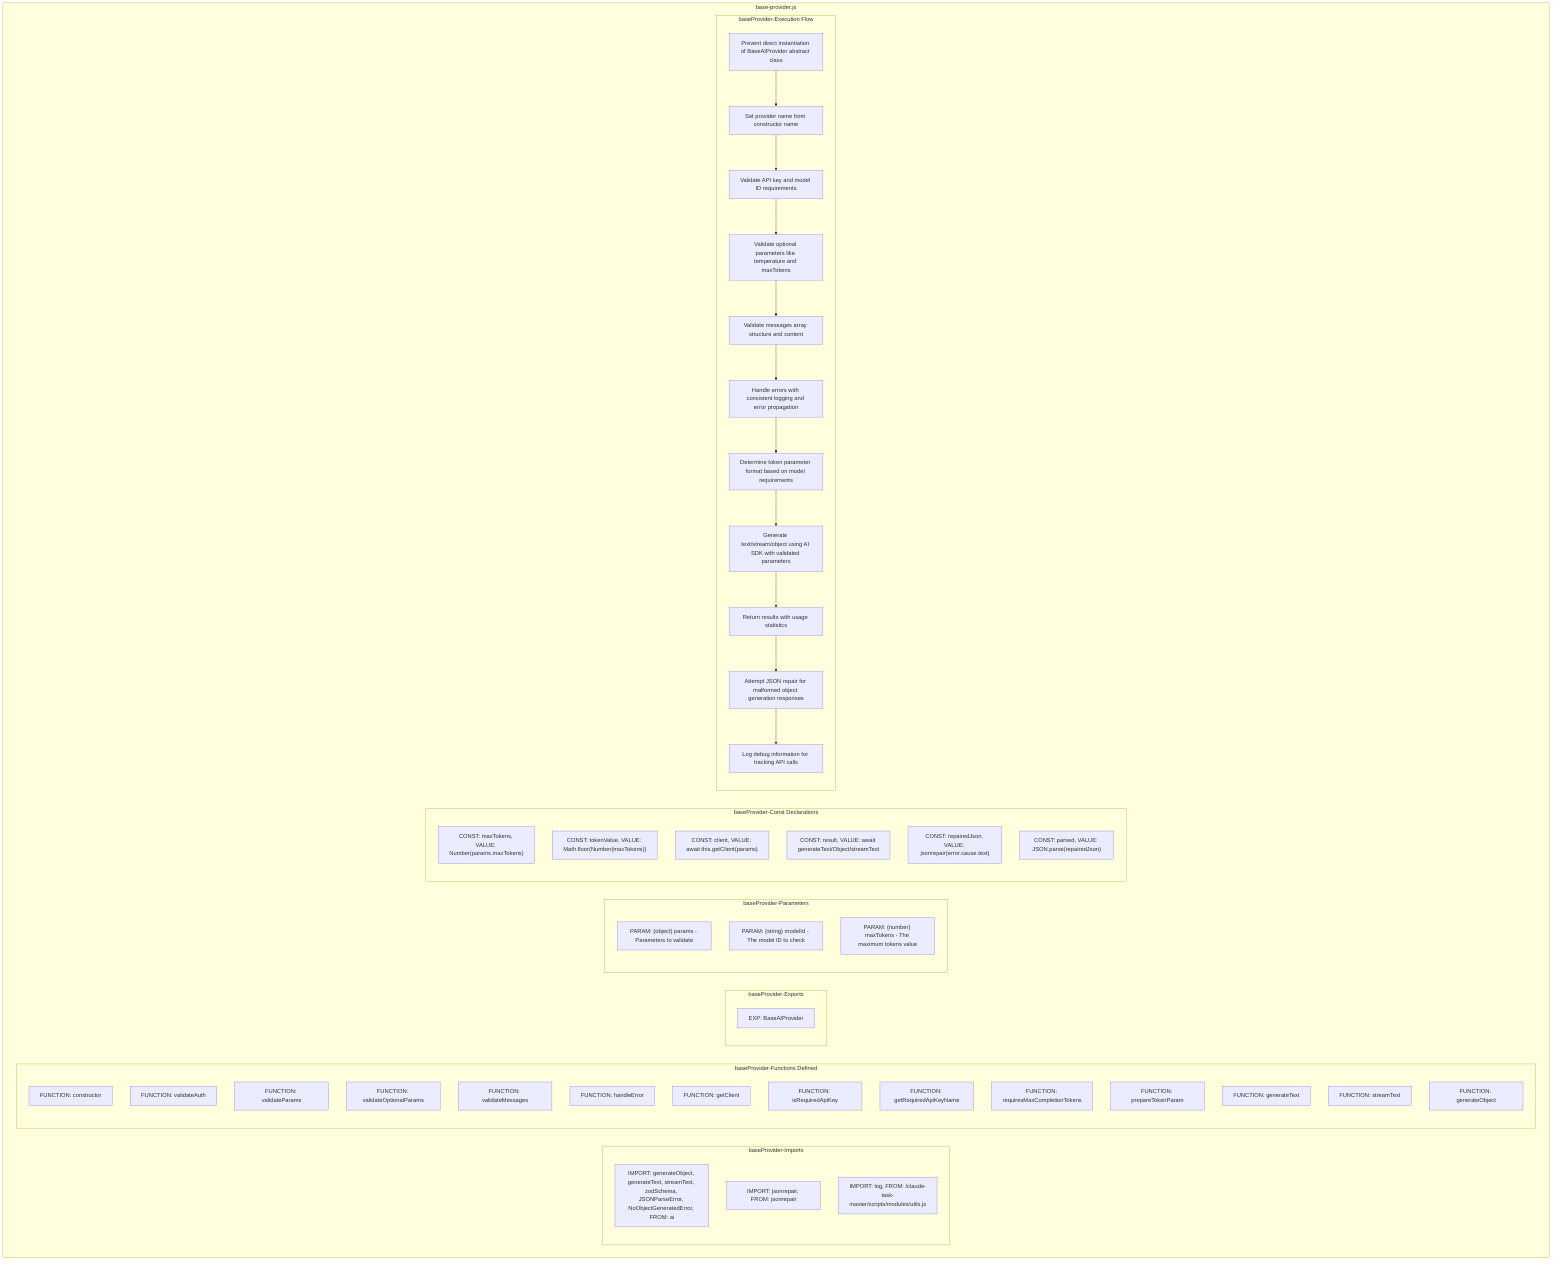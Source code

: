 flowchart TB
    subgraph baseProvider-Imports["baseProvider-Imports"]
        I1["IMPORT: generateObject, generateText, streamText, zodSchema, JSONParseError, NoObjectGeneratedError, FROM: ai"]
        I2["IMPORT: jsonrepair, FROM: jsonrepair"]
        I3["IMPORT: log, FROM: /claude-task-master/scripts/modules/utils.js"]
    end
    
    subgraph baseProvider-FunctionsDefined["baseProvider-Functions Defined"]
        FU1["FUNCTION: constructor"]
        FU2["FUNCTION: validateAuth"]
        FU3["FUNCTION: validateParams"]
        FU4["FUNCTION: validateOptionalParams"]
        FU5["FUNCTION: validateMessages"]
        FU6["FUNCTION: handleError"]
        FU7["FUNCTION: getClient"]
        FU8["FUNCTION: isRequiredApiKey"]
        FU9["FUNCTION: getRequiredApiKeyName"]
        FU10["FUNCTION: requiresMaxCompletionTokens"]
        FU11["FUNCTION: prepareTokenParam"]
        FU12["FUNCTION: generateText"]
        FU13["FUNCTION: streamText"]
        FU14["FUNCTION: generateObject"]
    end
    
    subgraph baseProvider-Exports["baseProvider-Exports"]
        E1["EXP: BaseAIProvider"]
    end
    
    subgraph baseProvider-Parameters["baseProvider-Parameters"]
        P1["PARAM: {object} params - Parameters to validate"]
        P2["PARAM: {string} modelId - The model ID to check"]
        P3["PARAM: {number} maxTokens - The maximum tokens value"]
    end
    
    subgraph baseProvider-Constants["baseProvider-Const Declarations"]
        C1["CONST: maxTokens, VALUE: Number(params.maxTokens)"]
        C2["CONST: tokenValue, VALUE: Math.floor(Number(maxTokens))"]
        C3["CONST: client, VALUE: await this.getClient(params)"]
        C4["CONST: result, VALUE: await generateText/Object/streamText"]
        C5["CONST: repairedJson, VALUE: jsonrepair(error.cause.text)"]
        C6["CONST: parsed, VALUE: JSON.parse(repairedJson)"]
    end
    
    subgraph baseProvider-ExecutionFlow["baseProvider-Execution Flow"]
        FL1["Prevent direct instantiation of BaseAIProvider abstract class"]
        FL2["Set provider name from constructor name"]
        FL3["Validate API key and model ID requirements"]
        FL4["Validate optional parameters like temperature and maxTokens"]
        FL5["Validate messages array structure and content"]
        FL6["Handle errors with consistent logging and error propagation"]
        FL7["Determine token parameter format based on model requirements"]
        FL8["Generate text/stream/object using AI SDK with validated parameters"]
        FL9["Return results with usage statistics"]
        FL10["Attempt JSON repair for malformed object generation responses"]
        FL11["Log debug information for tracking API calls"]
    end
    
    subgraph baseProvider["base-provider.js"]
        baseProvider-Imports
        baseProvider-FunctionsDefined
        baseProvider-Exports
        baseProvider-Parameters
        baseProvider-Constants
        baseProvider-ExecutionFlow
    end
    
    FL1 --> FL2
    FL2 --> FL3
    FL3 --> FL4
    FL4 --> FL5
    FL5 --> FL6
    FL6 --> FL7
    FL7 --> FL8
    FL8 --> FL9
    FL9 --> FL10
    FL10 --> FL11
